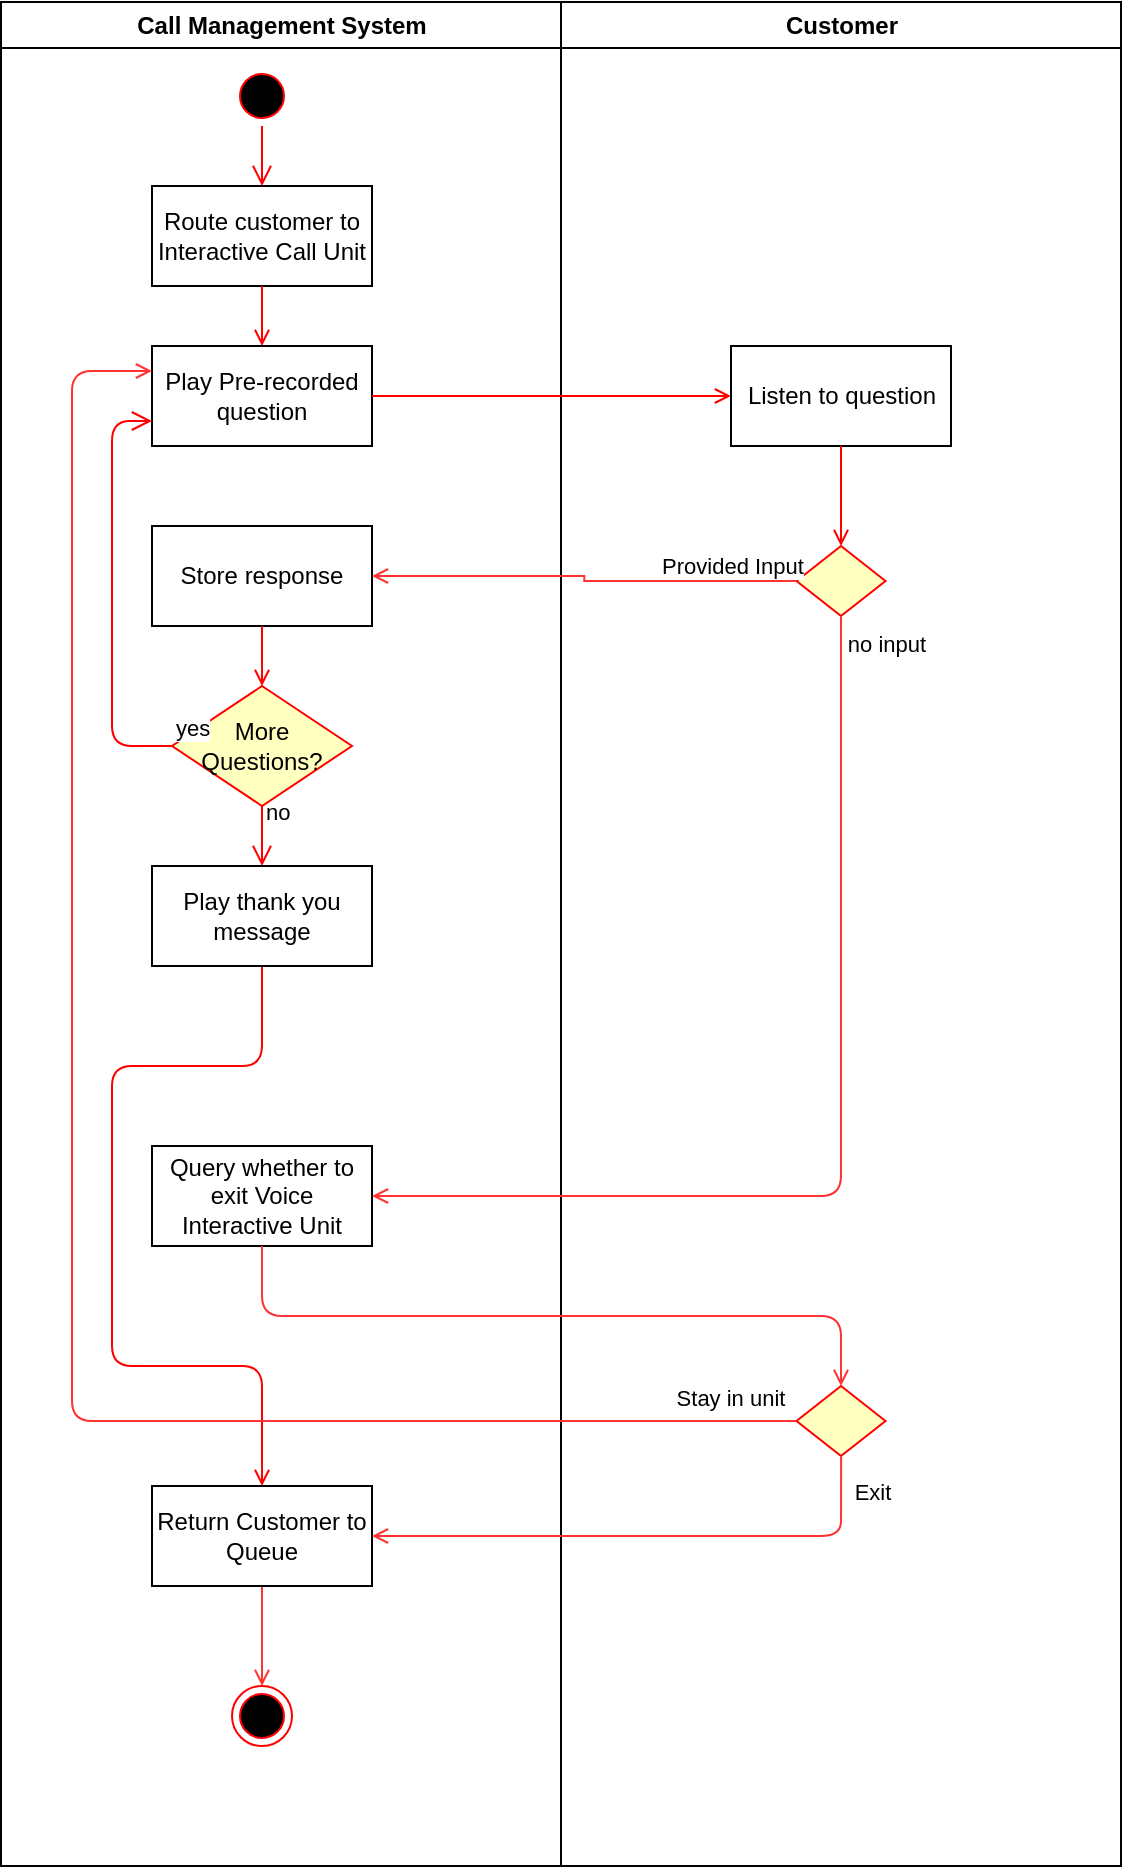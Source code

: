 <mxfile version="13.1.11" type="device"><diagram name="Page-1" id="e7e014a7-5840-1c2e-5031-d8a46d1fe8dd"><mxGraphModel dx="541" dy="839" grid="1" gridSize="10" guides="1" tooltips="1" connect="1" arrows="1" fold="1" page="1" pageScale="1" pageWidth="1169" pageHeight="826" background="#ffffff" math="0" shadow="0"><root><mxCell id="0"/><mxCell id="1" parent="0"/><mxCell id="2" value="Customer" style="swimlane;whiteSpace=wrap" parent="1" vertex="1"><mxGeometry x="724.5" y="128" width="280" height="932" as="geometry"/></mxCell><mxCell id="10" value="Listen to question" style="whiteSpace=wrap;" parent="2" vertex="1"><mxGeometry x="85" y="172" width="110" height="50" as="geometry"/></mxCell><mxCell id="Cr7TDEDvRHHwutwqIthd-72" value="" style="rhombus;whiteSpace=wrap;html=1;fillColor=#ffffc0;strokeColor=#ff0000;labelBackgroundColor=none;" vertex="1" parent="2"><mxGeometry x="117.75" y="272" width="44.5" height="35" as="geometry"/></mxCell><mxCell id="20" value="" style="endArrow=open;strokeColor=#FF0000;endFill=1;rounded=0;entryX=0.5;entryY=0;entryDx=0;entryDy=0;" parent="2" source="10" target="Cr7TDEDvRHHwutwqIthd-72" edge="1"><mxGeometry relative="1" as="geometry"><mxPoint x="140.5" y="272" as="targetPoint"/><Array as="points"/></mxGeometry></mxCell><mxCell id="Cr7TDEDvRHHwutwqIthd-61" value="" style="rhombus;whiteSpace=wrap;html=1;fillColor=#ffffc0;strokeColor=#ff0000;labelBackgroundColor=none;" vertex="1" parent="2"><mxGeometry x="117.75" y="692" width="44.5" height="35" as="geometry"/></mxCell><mxCell id="3" value="Call Management System" style="swimlane;whiteSpace=wrap;horizontal=1;" parent="1" vertex="1"><mxGeometry x="444.5" y="128" width="280" height="932" as="geometry"/></mxCell><mxCell id="5" value="" style="ellipse;shape=startState;fillColor=#000000;strokeColor=#ff0000;" parent="3" vertex="1"><mxGeometry x="115.5" y="32" width="30" height="30" as="geometry"/></mxCell><mxCell id="7" value="Route customer to Interactive Call Unit" style="whiteSpace=wrap;" parent="3" vertex="1"><mxGeometry x="75.5" y="92" width="110" height="50" as="geometry"/></mxCell><mxCell id="6" value="" style="edgeStyle=elbowEdgeStyle;elbow=horizontal;verticalAlign=bottom;endArrow=open;endSize=8;strokeColor=#FF0000;endFill=1;rounded=0" parent="3" source="5" target="7" edge="1"><mxGeometry x="-180" y="40" as="geometry"><mxPoint x="-165" y="110" as="targetPoint"/></mxGeometry></mxCell><mxCell id="Cr7TDEDvRHHwutwqIthd-43" value="no" style="edgeStyle=orthogonalEdgeStyle;html=1;align=left;verticalAlign=top;endArrow=open;endSize=8;strokeColor=#ff0000;exitX=0.5;exitY=1;exitDx=0;exitDy=0;entryX=0.5;entryY=0;entryDx=0;entryDy=0;" edge="1" source="Cr7TDEDvRHHwutwqIthd-41" parent="3" target="Cr7TDEDvRHHwutwqIthd-55"><mxGeometry x="-1" y="-10" relative="1" as="geometry"><mxPoint x="130.5" y="442" as="targetPoint"/><Array as="points"/><mxPoint x="10" y="-10" as="offset"/></mxGeometry></mxCell><mxCell id="Cr7TDEDvRHHwutwqIthd-58" value="" style="endArrow=open;strokeColor=#FF0000;endFill=1;exitX=0.5;exitY=1;exitDx=0;exitDy=0;entryX=0.5;entryY=0;entryDx=0;entryDy=0;rounded=1;" edge="1" parent="3" source="Cr7TDEDvRHHwutwqIthd-55" target="Cr7TDEDvRHHwutwqIthd-83"><mxGeometry relative="1" as="geometry"><mxPoint x="140.5" y="152" as="sourcePoint"/><mxPoint x="130.5" y="512" as="targetPoint"/><Array as="points"><mxPoint x="130.5" y="532"/><mxPoint x="55.5" y="532"/><mxPoint x="55.5" y="622"/><mxPoint x="55.5" y="682"/><mxPoint x="130.5" y="682"/></Array></mxGeometry></mxCell><mxCell id="Cr7TDEDvRHHwutwqIthd-51" value="Store response" style="whiteSpace=wrap;" vertex="1" parent="3"><mxGeometry x="75.5" y="262" width="110" height="50" as="geometry"/></mxCell><mxCell id="Cr7TDEDvRHHwutwqIthd-53" value="" style="endArrow=open;strokeColor=#FF0000;endFill=1;rounded=0;entryX=0.5;entryY=0;entryDx=0;entryDy=0;exitX=0.5;exitY=1;exitDx=0;exitDy=0;" edge="1" parent="3" source="Cr7TDEDvRHHwutwqIthd-51" target="Cr7TDEDvRHHwutwqIthd-41"><mxGeometry relative="1" as="geometry"><mxPoint x="-131.25" y="242" as="sourcePoint"/><mxPoint x="85.5" y="307" as="targetPoint"/><Array as="points"/></mxGeometry></mxCell><mxCell id="Cr7TDEDvRHHwutwqIthd-41" value="More Questions?" style="rhombus;whiteSpace=wrap;html=1;fillColor=#ffffc0;strokeColor=#ff0000;labelBackgroundColor=none;" vertex="1" parent="3"><mxGeometry x="85.5" y="342" width="90" height="60" as="geometry"/></mxCell><mxCell id="Cr7TDEDvRHHwutwqIthd-55" value="Play thank you message" style="whiteSpace=wrap;" vertex="1" parent="3"><mxGeometry x="75.5" y="432" width="110" height="50" as="geometry"/></mxCell><mxCell id="Cr7TDEDvRHHwutwqIthd-77" value="Query whether to exit Voice Interactive Unit" style="whiteSpace=wrap;labelBackgroundColor=none;" vertex="1" parent="3"><mxGeometry x="75.5" y="572" width="110" height="50" as="geometry"/></mxCell><mxCell id="38" value="" style="ellipse;shape=endState;fillColor=#000000;strokeColor=#ff0000" parent="3" vertex="1"><mxGeometry x="115.5" y="842" width="30" height="30" as="geometry"/></mxCell><mxCell id="Cr7TDEDvRHHwutwqIthd-88" style="edgeStyle=orthogonalEdgeStyle;rounded=1;orthogonalLoop=1;jettySize=auto;html=1;exitX=0.5;exitY=1;exitDx=0;exitDy=0;entryX=0.5;entryY=0;entryDx=0;entryDy=0;endArrow=open;endFill=0;strokeColor=#FF3333;fontColor=#FF3333;" edge="1" parent="3" source="Cr7TDEDvRHHwutwqIthd-83" target="38"><mxGeometry relative="1" as="geometry"/></mxCell><mxCell id="Cr7TDEDvRHHwutwqIthd-83" value="Return Customer to Queue" style="whiteSpace=wrap;labelBackgroundColor=none;" vertex="1" parent="3"><mxGeometry x="75.5" y="742" width="110" height="50" as="geometry"/></mxCell><mxCell id="9" value="" style="endArrow=open;strokeColor=#FF0000;endFill=1;rounded=0" parent="1" source="7" target="8" edge="1"><mxGeometry relative="1" as="geometry"/></mxCell><mxCell id="8" value="Play Pre-recorded question" style="whiteSpace=wrap;labelBackgroundColor=none;" parent="1" vertex="1"><mxGeometry x="520" y="300" width="110" height="50" as="geometry"/></mxCell><mxCell id="Cr7TDEDvRHHwutwqIthd-52" value="yes" style="edgeStyle=orthogonalEdgeStyle;html=1;align=left;verticalAlign=bottom;endArrow=open;endSize=8;strokeColor=#ff0000;entryX=0;entryY=0.75;entryDx=0;entryDy=0;exitX=0;exitY=0.5;exitDx=0;exitDy=0;" edge="1" parent="1" source="Cr7TDEDvRHHwutwqIthd-41" target="8"><mxGeometry x="-1" relative="1" as="geometry"><mxPoint x="590" y="560" as="targetPoint"/><mxPoint x="530" y="510" as="sourcePoint"/><Array as="points"><mxPoint x="500" y="500"/><mxPoint x="500" y="338"/></Array></mxGeometry></mxCell><mxCell id="Cr7TDEDvRHHwutwqIthd-71" value="" style="endArrow=open;strokeColor=#FF0000;endFill=1;rounded=0;exitX=1;exitY=0.5;exitDx=0;exitDy=0;entryX=0;entryY=0.5;entryDx=0;entryDy=0;" edge="1" parent="1" source="8" target="10"><mxGeometry relative="1" as="geometry"><mxPoint x="585" y="360" as="sourcePoint"/><mxPoint x="585" y="393" as="targetPoint"/></mxGeometry></mxCell><mxCell id="Cr7TDEDvRHHwutwqIthd-73" style="edgeStyle=orthogonalEdgeStyle;rounded=0;orthogonalLoop=1;jettySize=auto;html=1;exitX=0;exitY=0.5;exitDx=0;exitDy=0;entryX=1;entryY=0.5;entryDx=0;entryDy=0;strokeColor=#FF3333;endArrow=open;endFill=0;" edge="1" parent="1" source="Cr7TDEDvRHHwutwqIthd-72" target="Cr7TDEDvRHHwutwqIthd-51"><mxGeometry relative="1" as="geometry"/></mxCell><mxCell id="Cr7TDEDvRHHwutwqIthd-74" value="&lt;font color=&quot;#000000&quot;&gt;Provided Input&lt;/font&gt;" style="edgeLabel;html=1;align=center;verticalAlign=middle;resizable=0;points=[];fontColor=#FF3333;" vertex="1" connectable="0" parent="Cr7TDEDvRHHwutwqIthd-73"><mxGeometry x="-0.864" y="-1" relative="1" as="geometry"><mxPoint x="-17.75" y="-6.5" as="offset"/></mxGeometry></mxCell><mxCell id="Cr7TDEDvRHHwutwqIthd-75" style="edgeStyle=orthogonalEdgeStyle;rounded=1;orthogonalLoop=1;jettySize=auto;html=1;exitX=0.5;exitY=1;exitDx=0;exitDy=0;endArrow=open;endFill=0;strokeColor=#FF3333;fontColor=#FF3333;entryX=1;entryY=0.5;entryDx=0;entryDy=0;" edge="1" parent="1" source="Cr7TDEDvRHHwutwqIthd-72" target="Cr7TDEDvRHHwutwqIthd-77"><mxGeometry relative="1" as="geometry"><mxPoint x="630" y="418" as="targetPoint"/></mxGeometry></mxCell><mxCell id="Cr7TDEDvRHHwutwqIthd-76" value="&lt;font color=&quot;#000000&quot;&gt;no input&lt;/font&gt;" style="edgeLabel;html=1;align=center;verticalAlign=middle;resizable=0;points=[];fontColor=#FF3333;" vertex="1" connectable="0" parent="Cr7TDEDvRHHwutwqIthd-75"><mxGeometry x="-0.729" y="5" relative="1" as="geometry"><mxPoint x="17.24" y="-56.76" as="offset"/></mxGeometry></mxCell><mxCell id="Cr7TDEDvRHHwutwqIthd-80" style="edgeStyle=orthogonalEdgeStyle;rounded=1;orthogonalLoop=1;jettySize=auto;html=1;exitX=0.5;exitY=1;exitDx=0;exitDy=0;entryX=0.5;entryY=0;entryDx=0;entryDy=0;endArrow=open;endFill=0;strokeColor=#FF3333;fontColor=#FF3333;" edge="1" parent="1" source="Cr7TDEDvRHHwutwqIthd-77" target="Cr7TDEDvRHHwutwqIthd-61"><mxGeometry relative="1" as="geometry"/></mxCell><mxCell id="Cr7TDEDvRHHwutwqIthd-81" style="edgeStyle=orthogonalEdgeStyle;orthogonalLoop=1;jettySize=auto;html=1;exitX=0;exitY=0.5;exitDx=0;exitDy=0;entryX=0;entryY=0.25;entryDx=0;entryDy=0;endArrow=open;endFill=0;strokeColor=#FF3333;fontColor=#FF3333;rounded=1;" edge="1" parent="1" source="Cr7TDEDvRHHwutwqIthd-61" target="8"><mxGeometry relative="1" as="geometry"><Array as="points"><mxPoint x="480" y="838"/><mxPoint x="480" y="313"/></Array></mxGeometry></mxCell><mxCell id="Cr7TDEDvRHHwutwqIthd-82" value="&lt;font color=&quot;#000000&quot;&gt;Stay in unit&lt;/font&gt;" style="edgeLabel;html=1;align=center;verticalAlign=middle;resizable=0;points=[];fontColor=#FF3333;" vertex="1" connectable="0" parent="Cr7TDEDvRHHwutwqIthd-81"><mxGeometry x="-0.954" y="-3" relative="1" as="geometry"><mxPoint x="-11.75" y="-8.5" as="offset"/></mxGeometry></mxCell><mxCell id="Cr7TDEDvRHHwutwqIthd-84" value="" style="edgeStyle=orthogonalEdgeStyle;rounded=1;orthogonalLoop=1;jettySize=auto;html=1;endArrow=open;endFill=0;strokeColor=#FF3333;fontColor=#FF3333;" edge="1" parent="1" source="Cr7TDEDvRHHwutwqIthd-61" target="Cr7TDEDvRHHwutwqIthd-83"><mxGeometry relative="1" as="geometry"><Array as="points"><mxPoint x="864.5" y="870"/><mxPoint x="864.5" y="870"/></Array></mxGeometry></mxCell><mxCell id="Cr7TDEDvRHHwutwqIthd-85" value="&lt;font color=&quot;#000000&quot;&gt;Exit&lt;/font&gt;" style="edgeLabel;html=1;align=center;verticalAlign=middle;resizable=0;points=[];fontColor=#FF3333;" vertex="1" connectable="0" parent="Cr7TDEDvRHHwutwqIthd-84"><mxGeometry x="-0.333" y="1" relative="1" as="geometry"><mxPoint x="67.1" y="-23.27" as="offset"/></mxGeometry></mxCell></root></mxGraphModel></diagram></mxfile>